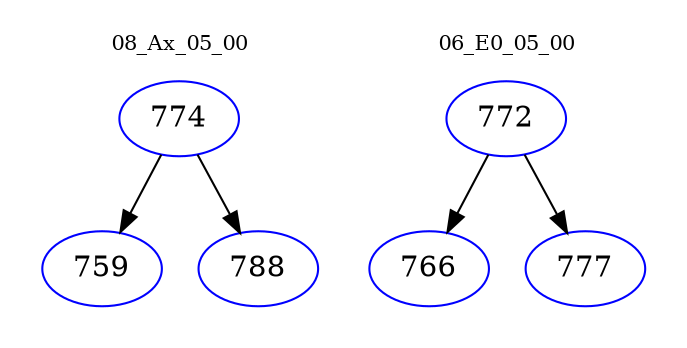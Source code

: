 digraph{
subgraph cluster_0 {
color = white
label = "08_Ax_05_00";
fontsize=10;
T0_774 [label="774", color="blue"]
T0_774 -> T0_759 [color="black"]
T0_759 [label="759", color="blue"]
T0_774 -> T0_788 [color="black"]
T0_788 [label="788", color="blue"]
}
subgraph cluster_1 {
color = white
label = "06_E0_05_00";
fontsize=10;
T1_772 [label="772", color="blue"]
T1_772 -> T1_766 [color="black"]
T1_766 [label="766", color="blue"]
T1_772 -> T1_777 [color="black"]
T1_777 [label="777", color="blue"]
}
}
